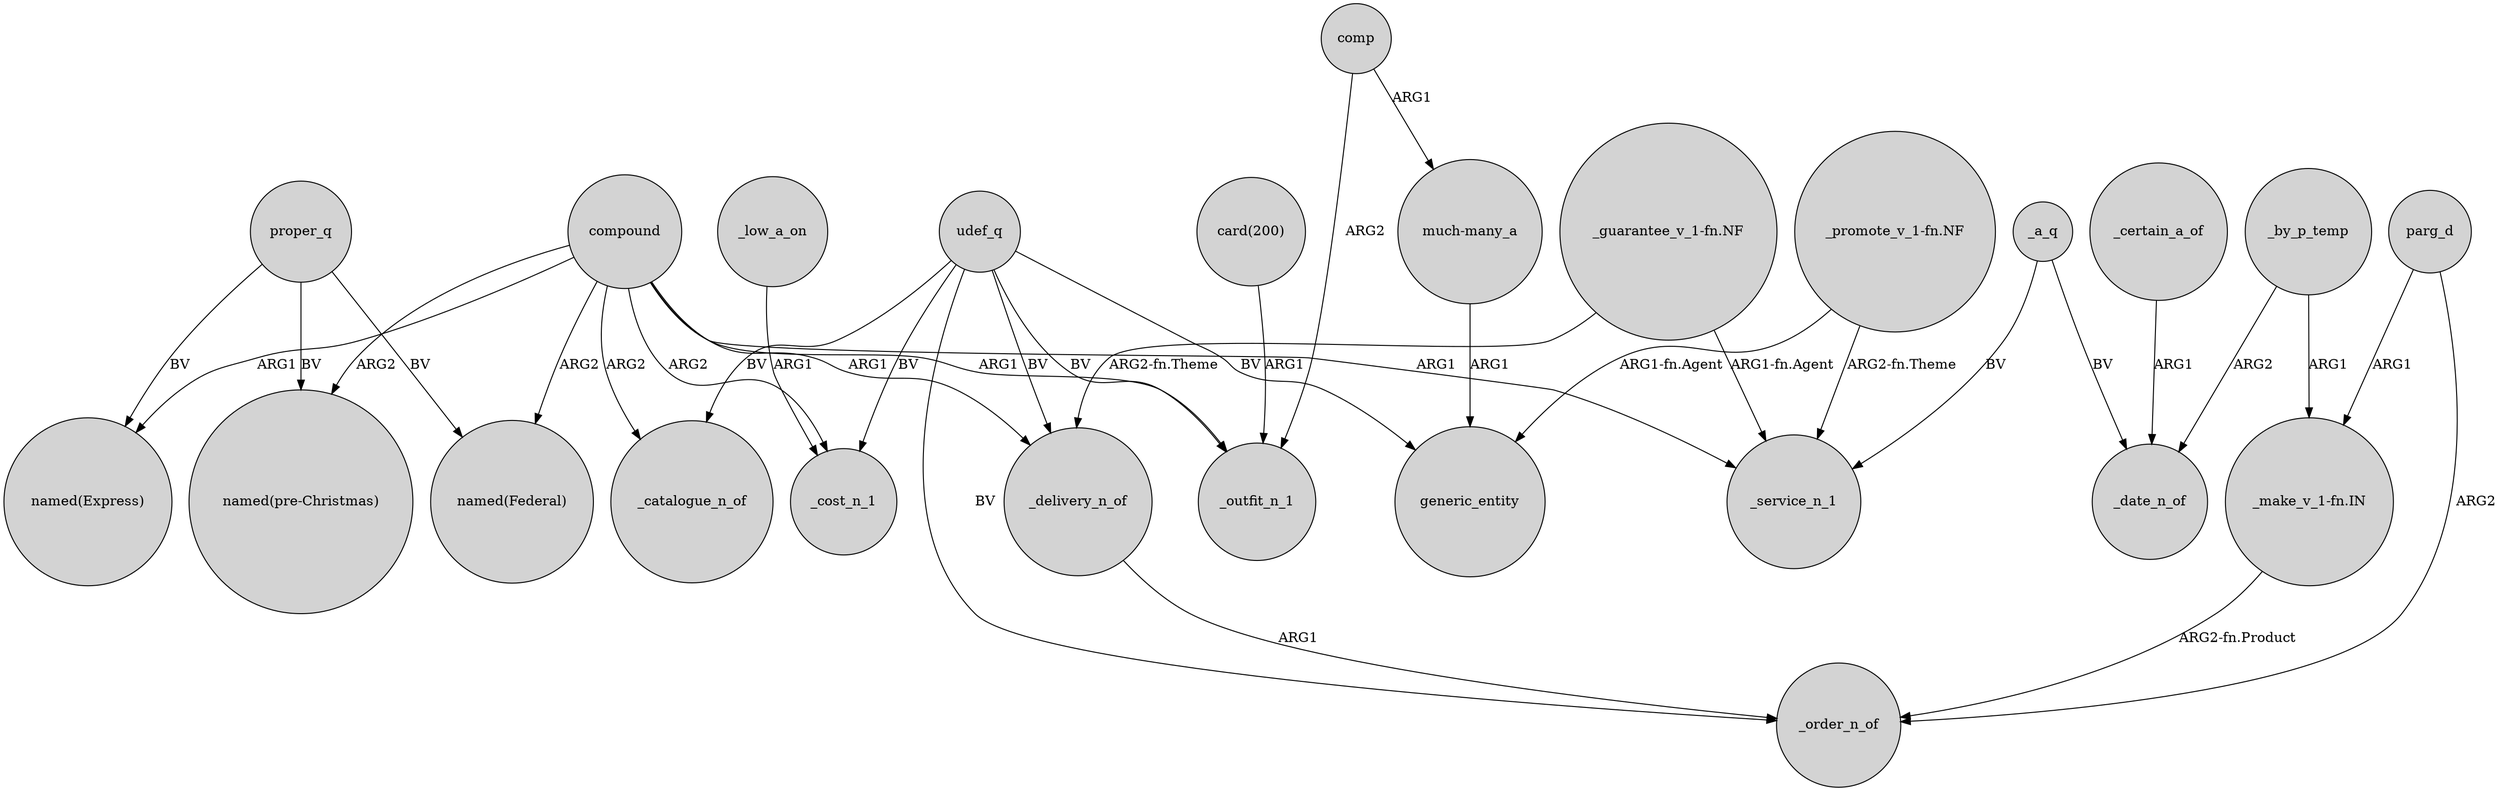 digraph {
	node [shape=circle style=filled]
	proper_q -> "named(pre-Christmas)" [label=BV]
	_by_p_temp -> "_make_v_1-fn.IN" [label=ARG1]
	udef_q -> generic_entity [label=BV]
	udef_q -> _order_n_of [label=BV]
	compound -> _outfit_n_1 [label=ARG1]
	"_promote_v_1-fn.NF" -> _service_n_1 [label="ARG2-fn.Theme"]
	_by_p_temp -> _date_n_of [label=ARG2]
	"much-many_a" -> generic_entity [label=ARG1]
	proper_q -> "named(Express)" [label=BV]
	"card(200)" -> _outfit_n_1 [label=ARG1]
	udef_q -> _catalogue_n_of [label=BV]
	udef_q -> _delivery_n_of [label=BV]
	_certain_a_of -> _date_n_of [label=ARG1]
	compound -> "named(pre-Christmas)" [label=ARG2]
	compound -> "named(Express)" [label=ARG1]
	udef_q -> _outfit_n_1 [label=BV]
	udef_q -> _cost_n_1 [label=BV]
	comp -> _outfit_n_1 [label=ARG2]
	parg_d -> _order_n_of [label=ARG2]
	compound -> _delivery_n_of [label=ARG1]
	"_guarantee_v_1-fn.NF" -> _delivery_n_of [label="ARG2-fn.Theme"]
	"_make_v_1-fn.IN" -> _order_n_of [label="ARG2-fn.Product"]
	_a_q -> _date_n_of [label=BV]
	_delivery_n_of -> _order_n_of [label=ARG1]
	comp -> "much-many_a" [label=ARG1]
	compound -> _catalogue_n_of [label=ARG2]
	_a_q -> _service_n_1 [label=BV]
	"_promote_v_1-fn.NF" -> generic_entity [label="ARG1-fn.Agent"]
	proper_q -> "named(Federal)" [label=BV]
	parg_d -> "_make_v_1-fn.IN" [label=ARG1]
	compound -> _cost_n_1 [label=ARG2]
	"_guarantee_v_1-fn.NF" -> _service_n_1 [label="ARG1-fn.Agent"]
	compound -> "named(Federal)" [label=ARG2]
	compound -> _service_n_1 [label=ARG1]
	_low_a_on -> _cost_n_1 [label=ARG1]
}
